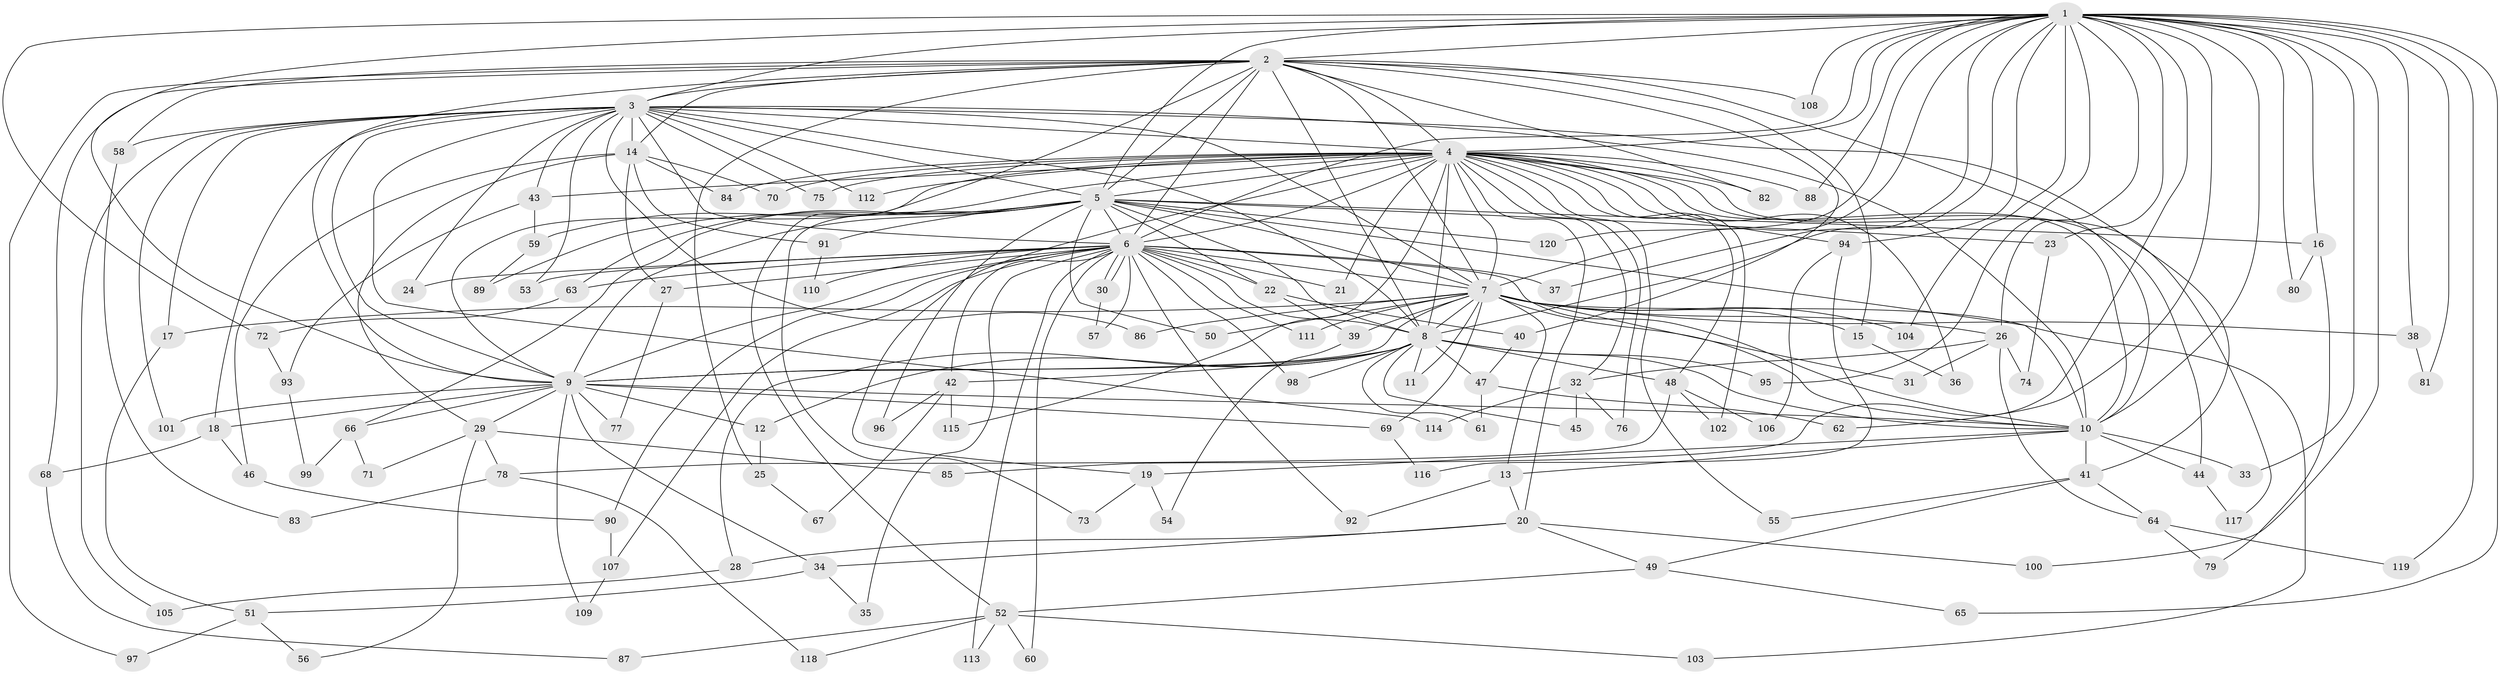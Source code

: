 // coarse degree distribution, {12: 0.0625, 21: 0.020833333333333332, 9: 0.020833333333333332, 10: 0.020833333333333332, 17: 0.020833333333333332, 22: 0.020833333333333332, 20: 0.020833333333333332, 15: 0.041666666666666664, 8: 0.020833333333333332, 5: 0.041666666666666664, 4: 0.08333333333333333, 6: 0.0625, 2: 0.375, 3: 0.1875}
// Generated by graph-tools (version 1.1) at 2025/49/03/04/25 22:49:21]
// undirected, 120 vertices, 265 edges
graph export_dot {
  node [color=gray90,style=filled];
  1;
  2;
  3;
  4;
  5;
  6;
  7;
  8;
  9;
  10;
  11;
  12;
  13;
  14;
  15;
  16;
  17;
  18;
  19;
  20;
  21;
  22;
  23;
  24;
  25;
  26;
  27;
  28;
  29;
  30;
  31;
  32;
  33;
  34;
  35;
  36;
  37;
  38;
  39;
  40;
  41;
  42;
  43;
  44;
  45;
  46;
  47;
  48;
  49;
  50;
  51;
  52;
  53;
  54;
  55;
  56;
  57;
  58;
  59;
  60;
  61;
  62;
  63;
  64;
  65;
  66;
  67;
  68;
  69;
  70;
  71;
  72;
  73;
  74;
  75;
  76;
  77;
  78;
  79;
  80;
  81;
  82;
  83;
  84;
  85;
  86;
  87;
  88;
  89;
  90;
  91;
  92;
  93;
  94;
  95;
  96;
  97;
  98;
  99;
  100;
  101;
  102;
  103;
  104;
  105;
  106;
  107;
  108;
  109;
  110;
  111;
  112;
  113;
  114;
  115;
  116;
  117;
  118;
  119;
  120;
  1 -- 2;
  1 -- 3;
  1 -- 4;
  1 -- 5;
  1 -- 6;
  1 -- 7;
  1 -- 8;
  1 -- 9;
  1 -- 10;
  1 -- 16;
  1 -- 23;
  1 -- 26;
  1 -- 33;
  1 -- 37;
  1 -- 38;
  1 -- 62;
  1 -- 65;
  1 -- 72;
  1 -- 80;
  1 -- 81;
  1 -- 85;
  1 -- 88;
  1 -- 94;
  1 -- 95;
  1 -- 100;
  1 -- 104;
  1 -- 108;
  1 -- 119;
  1 -- 120;
  2 -- 3;
  2 -- 4;
  2 -- 5;
  2 -- 6;
  2 -- 7;
  2 -- 8;
  2 -- 9;
  2 -- 10;
  2 -- 14;
  2 -- 15;
  2 -- 25;
  2 -- 40;
  2 -- 52;
  2 -- 58;
  2 -- 68;
  2 -- 82;
  2 -- 97;
  2 -- 108;
  3 -- 4;
  3 -- 5;
  3 -- 6;
  3 -- 7;
  3 -- 8;
  3 -- 9;
  3 -- 10;
  3 -- 14;
  3 -- 17;
  3 -- 18;
  3 -- 24;
  3 -- 41;
  3 -- 43;
  3 -- 53;
  3 -- 58;
  3 -- 75;
  3 -- 86;
  3 -- 101;
  3 -- 105;
  3 -- 112;
  3 -- 114;
  4 -- 5;
  4 -- 6;
  4 -- 7;
  4 -- 8;
  4 -- 9;
  4 -- 10;
  4 -- 19;
  4 -- 20;
  4 -- 21;
  4 -- 32;
  4 -- 36;
  4 -- 43;
  4 -- 44;
  4 -- 48;
  4 -- 55;
  4 -- 59;
  4 -- 70;
  4 -- 75;
  4 -- 76;
  4 -- 82;
  4 -- 84;
  4 -- 88;
  4 -- 94;
  4 -- 102;
  4 -- 112;
  4 -- 115;
  4 -- 117;
  5 -- 6;
  5 -- 7;
  5 -- 8;
  5 -- 9;
  5 -- 10;
  5 -- 16;
  5 -- 22;
  5 -- 23;
  5 -- 50;
  5 -- 63;
  5 -- 66;
  5 -- 73;
  5 -- 89;
  5 -- 91;
  5 -- 96;
  5 -- 120;
  6 -- 7;
  6 -- 8;
  6 -- 9;
  6 -- 10;
  6 -- 21;
  6 -- 22;
  6 -- 24;
  6 -- 27;
  6 -- 30;
  6 -- 30;
  6 -- 35;
  6 -- 37;
  6 -- 42;
  6 -- 53;
  6 -- 57;
  6 -- 60;
  6 -- 63;
  6 -- 90;
  6 -- 92;
  6 -- 98;
  6 -- 107;
  6 -- 110;
  6 -- 111;
  6 -- 113;
  7 -- 8;
  7 -- 9;
  7 -- 10;
  7 -- 11;
  7 -- 13;
  7 -- 15;
  7 -- 17;
  7 -- 26;
  7 -- 31;
  7 -- 38;
  7 -- 39;
  7 -- 50;
  7 -- 69;
  7 -- 86;
  7 -- 103;
  7 -- 104;
  7 -- 111;
  8 -- 9;
  8 -- 10;
  8 -- 11;
  8 -- 12;
  8 -- 28;
  8 -- 42;
  8 -- 45;
  8 -- 47;
  8 -- 48;
  8 -- 61;
  8 -- 95;
  8 -- 98;
  9 -- 10;
  9 -- 12;
  9 -- 18;
  9 -- 29;
  9 -- 34;
  9 -- 66;
  9 -- 69;
  9 -- 77;
  9 -- 101;
  9 -- 109;
  10 -- 13;
  10 -- 19;
  10 -- 33;
  10 -- 41;
  10 -- 44;
  12 -- 25;
  13 -- 20;
  13 -- 92;
  14 -- 27;
  14 -- 29;
  14 -- 46;
  14 -- 70;
  14 -- 84;
  14 -- 91;
  15 -- 36;
  16 -- 79;
  16 -- 80;
  17 -- 51;
  18 -- 46;
  18 -- 68;
  19 -- 54;
  19 -- 73;
  20 -- 28;
  20 -- 34;
  20 -- 49;
  20 -- 100;
  22 -- 39;
  22 -- 40;
  23 -- 74;
  25 -- 67;
  26 -- 31;
  26 -- 32;
  26 -- 64;
  26 -- 74;
  27 -- 77;
  28 -- 105;
  29 -- 56;
  29 -- 71;
  29 -- 78;
  29 -- 85;
  30 -- 57;
  32 -- 45;
  32 -- 76;
  32 -- 114;
  34 -- 35;
  34 -- 51;
  38 -- 81;
  39 -- 54;
  40 -- 47;
  41 -- 49;
  41 -- 55;
  41 -- 64;
  42 -- 67;
  42 -- 96;
  42 -- 115;
  43 -- 59;
  43 -- 93;
  44 -- 117;
  46 -- 90;
  47 -- 61;
  47 -- 62;
  48 -- 78;
  48 -- 102;
  48 -- 106;
  49 -- 52;
  49 -- 65;
  51 -- 56;
  51 -- 97;
  52 -- 60;
  52 -- 87;
  52 -- 103;
  52 -- 113;
  52 -- 118;
  58 -- 83;
  59 -- 89;
  63 -- 72;
  64 -- 79;
  64 -- 119;
  66 -- 71;
  66 -- 99;
  68 -- 87;
  69 -- 116;
  72 -- 93;
  78 -- 83;
  78 -- 118;
  90 -- 107;
  91 -- 110;
  93 -- 99;
  94 -- 106;
  94 -- 116;
  107 -- 109;
}
